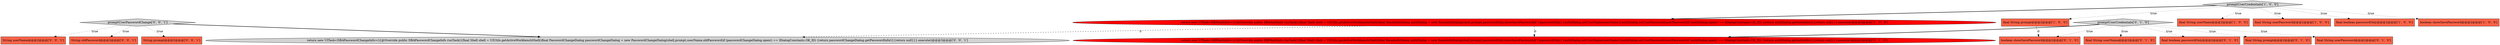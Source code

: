 digraph {
16 [style = filled, label = "String userName@@@2@@@['0', '0', '1']", fillcolor = tomato, shape = box image = "AAA0AAABBB3BBB"];
1 [style = filled, label = "final String userName@@@2@@@['1', '0', '0']", fillcolor = tomato, shape = box image = "AAA0AAABBB1BBB"];
18 [style = filled, label = "return new UITask<DBAPasswordChangeInfo>(){@Override public DBAPasswordChangeInfo runTask(){final Shell shell = UIUtils.getActiveWorkbenchShell()final PasswordChangeDialog passwordChangeDialog = new PasswordChangeDialog(shell,prompt,userName,oldPassword)if (passwordChangeDialog.open() == IDialogConstants.OK_ID) {return passwordChangeDialog.getPasswordInfo()}{return null}}}.execute()@@@3@@@['0', '0', '1']", fillcolor = lightgray, shape = ellipse image = "AAA0AAABBB3BBB"];
14 [style = filled, label = "String oldPassword@@@2@@@['0', '0', '1']", fillcolor = tomato, shape = box image = "AAA0AAABBB3BBB"];
13 [style = filled, label = "boolean showSavePassword@@@2@@@['0', '1', '0']", fillcolor = tomato, shape = box image = "AAA1AAABBB2BBB"];
11 [style = filled, label = "promptUserCredentials['0', '1', '0']", fillcolor = lightgray, shape = diamond image = "AAA0AAABBB2BBB"];
17 [style = filled, label = "promptUserPasswordChange['0', '0', '1']", fillcolor = lightgray, shape = diamond image = "AAA0AAABBB3BBB"];
7 [style = filled, label = "final String userName@@@2@@@['0', '1', '0']", fillcolor = tomato, shape = box image = "AAA0AAABBB2BBB"];
12 [style = filled, label = "final boolean passwordOnly@@@2@@@['0', '1', '0']", fillcolor = tomato, shape = box image = "AAA0AAABBB2BBB"];
4 [style = filled, label = "final String userPassword@@@2@@@['1', '0', '0']", fillcolor = tomato, shape = box image = "AAA0AAABBB1BBB"];
6 [style = filled, label = "return new UITask<DBAAuthInfo>(){@Override public DBAAuthInfo runTask(){final Shell shell = UIUtils.getActiveWorkbenchShell()final BaseAuthDialog authDialog = new BaseAuthDialog(shell,prompt,passwordOnly,showSavePassword)if (!passwordOnly) {authDialog.setUserName(userName)}authDialog.setUserPassword(userPassword)if (authDialog.open() == IDialogConstants.OK_ID) {return authDialog.getAuthInfo()}{return null}}}.execute()@@@3@@@['1', '0', '0']", fillcolor = red, shape = ellipse image = "AAA1AAABBB1BBB"];
3 [style = filled, label = "final boolean passwordOnly@@@2@@@['1', '0', '0']", fillcolor = tomato, shape = box image = "AAA0AAABBB1BBB"];
8 [style = filled, label = "final String prompt@@@2@@@['0', '1', '0']", fillcolor = tomato, shape = box image = "AAA0AAABBB2BBB"];
9 [style = filled, label = "return new UITask<DBPAuthInfo>(){@Override public DBPAuthInfo runTask(){final Shell shell = UIUtils.getActiveWorkbenchShell()final BaseAuthDialog authDialog = new BaseAuthDialog(shell,prompt,passwordOnly,showSavePassword)if (!passwordOnly) {authDialog.setUserName(userName)}authDialog.setUserPassword(userPassword)if (authDialog.open() == IDialogConstants.OK_ID) {return authDialog.getAuthInfo()}{return null}}}.execute()@@@3@@@['0', '1', '0']", fillcolor = red, shape = ellipse image = "AAA1AAABBB2BBB"];
15 [style = filled, label = "String prompt@@@2@@@['0', '0', '1']", fillcolor = tomato, shape = box image = "AAA0AAABBB3BBB"];
5 [style = filled, label = "final String prompt@@@2@@@['1', '0', '0']", fillcolor = tomato, shape = box image = "AAA1AAABBB1BBB"];
0 [style = filled, label = "boolean showSavePassword@@@2@@@['1', '0', '0']", fillcolor = tomato, shape = box image = "AAA0AAABBB1BBB"];
2 [style = filled, label = "promptUserCredentials['1', '0', '0']", fillcolor = lightgray, shape = diamond image = "AAA0AAABBB1BBB"];
10 [style = filled, label = "final String userPassword@@@2@@@['0', '1', '0']", fillcolor = tomato, shape = box image = "AAA0AAABBB2BBB"];
2->3 [style = dotted, label="true"];
11->7 [style = dotted, label="true"];
17->14 [style = dotted, label="true"];
5->13 [style = dashed, label="0"];
11->8 [style = dotted, label="true"];
6->18 [style = dashed, label="0"];
2->0 [style = dotted, label="true"];
17->15 [style = dotted, label="true"];
11->13 [style = dotted, label="true"];
2->5 [style = dotted, label="true"];
11->9 [style = bold, label=""];
2->1 [style = dotted, label="true"];
2->6 [style = bold, label=""];
11->10 [style = dotted, label="true"];
17->18 [style = bold, label=""];
2->4 [style = dotted, label="true"];
11->12 [style = dotted, label="true"];
6->9 [style = dashed, label="0"];
17->16 [style = dotted, label="true"];
}
